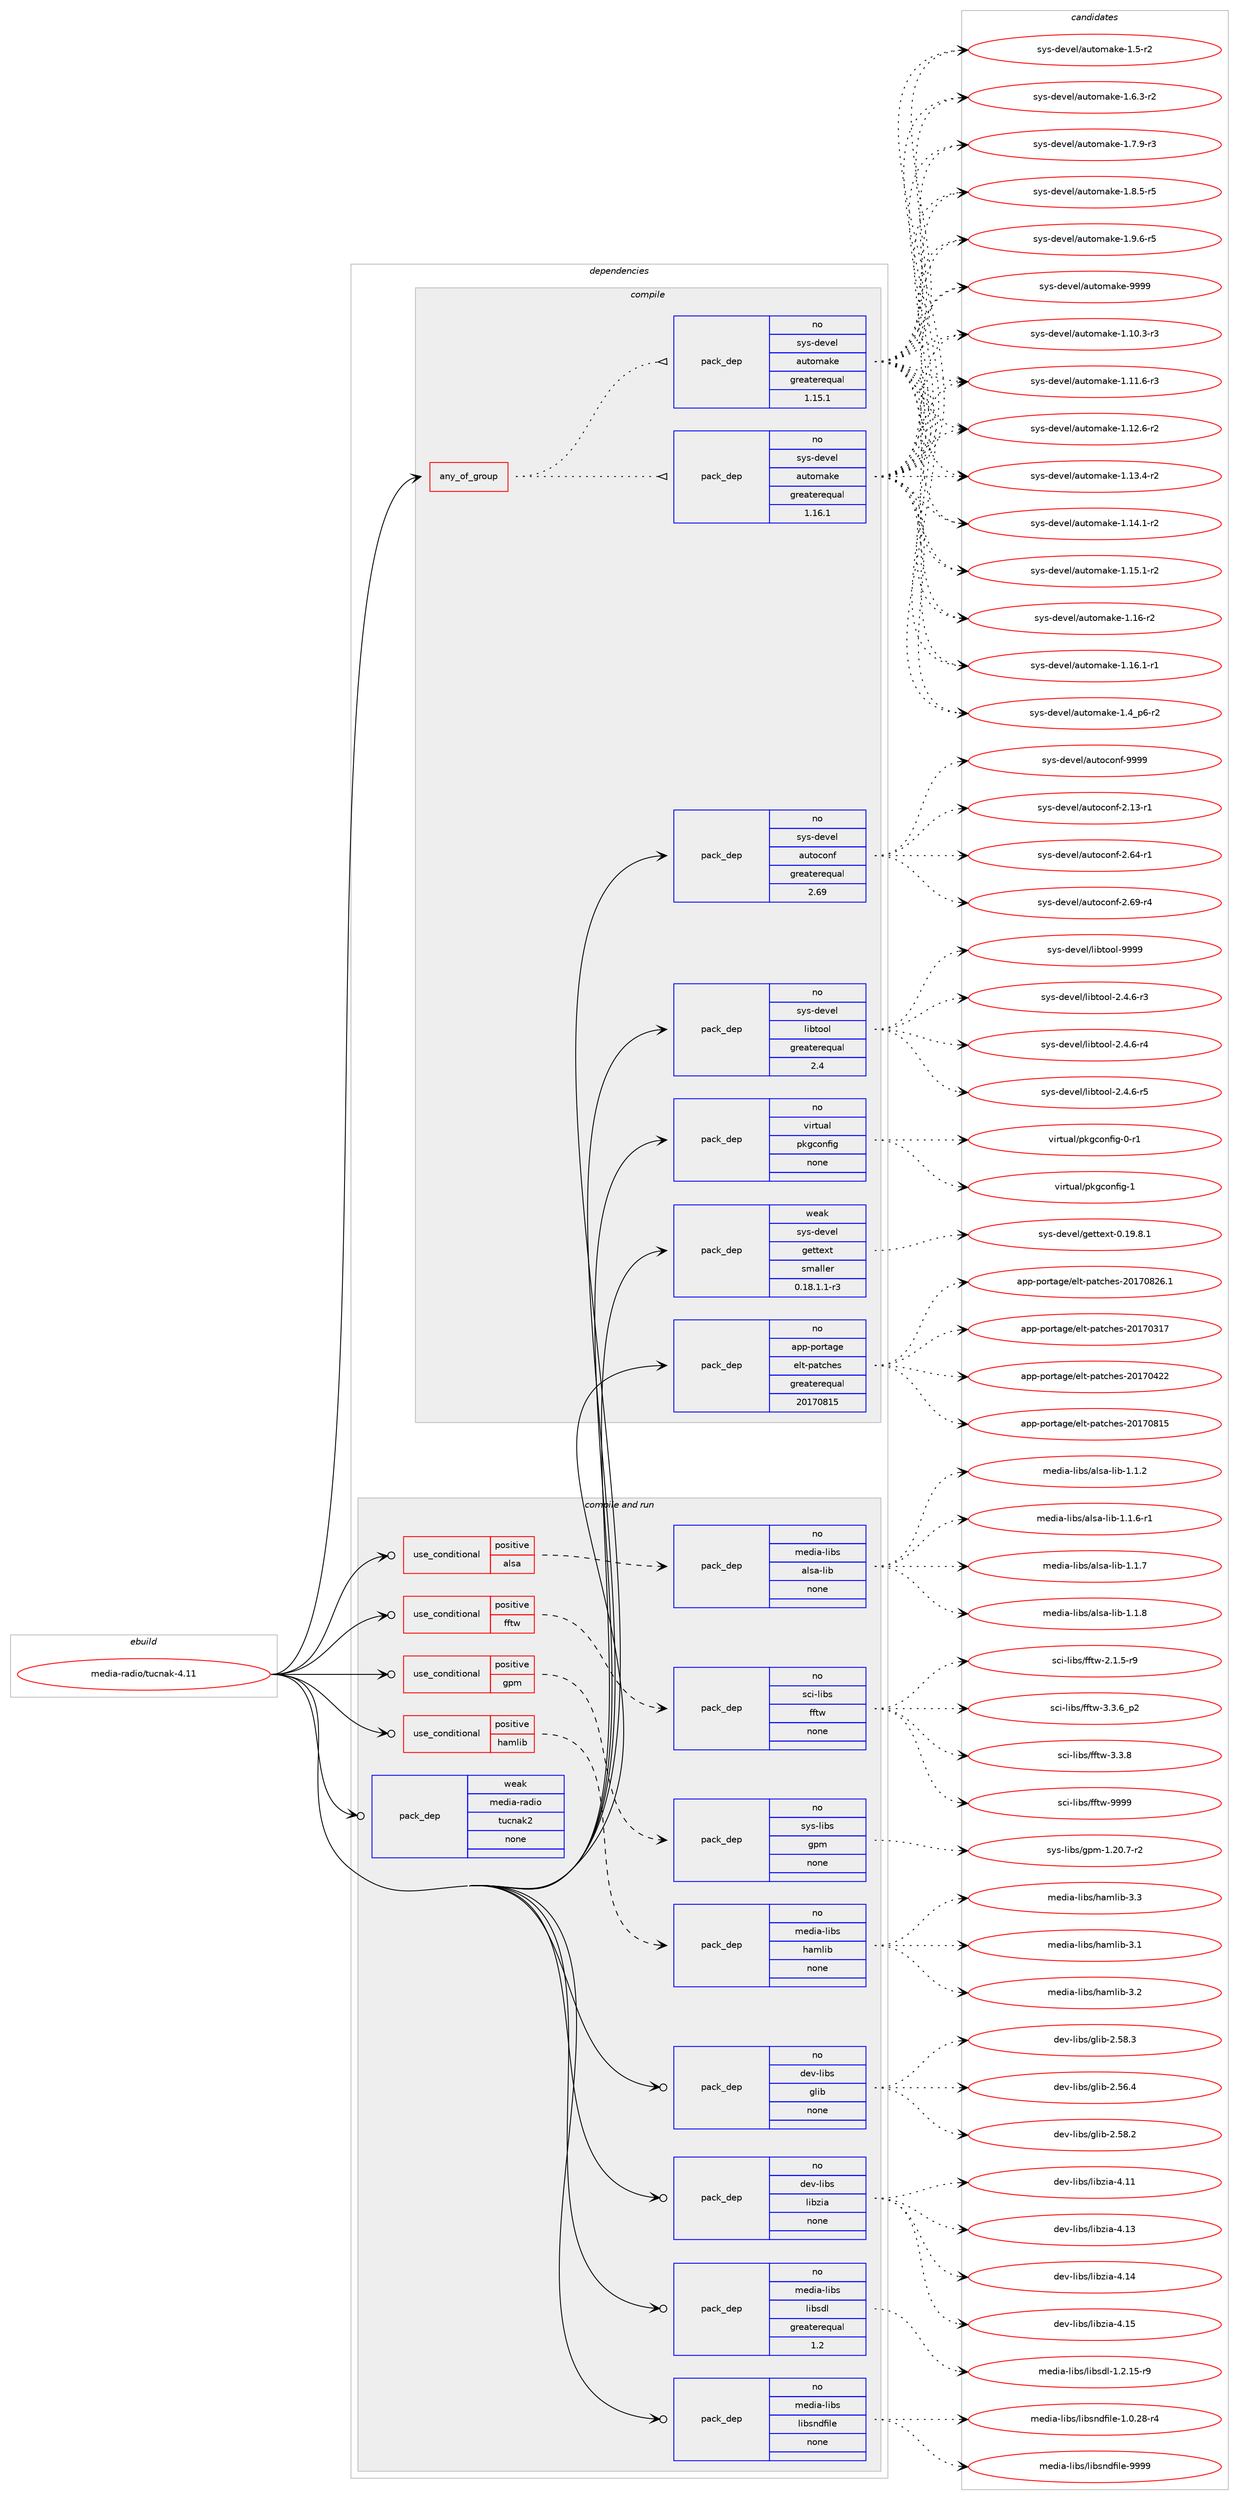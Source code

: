 digraph prolog {

# *************
# Graph options
# *************

newrank=true;
concentrate=true;
compound=true;
graph [rankdir=LR,fontname=Helvetica,fontsize=10,ranksep=1.5];#, ranksep=2.5, nodesep=0.2];
edge  [arrowhead=vee];
node  [fontname=Helvetica,fontsize=10];

# **********
# The ebuild
# **********

subgraph cluster_leftcol {
color=gray;
rank=same;
label=<<i>ebuild</i>>;
id [label="media-radio/tucnak-4.11", color=red, width=4, href="../media-radio/tucnak-4.11.svg"];
}

# ****************
# The dependencies
# ****************

subgraph cluster_midcol {
color=gray;
label=<<i>dependencies</i>>;
subgraph cluster_compile {
fillcolor="#eeeeee";
style=filled;
label=<<i>compile</i>>;
subgraph any25403 {
dependency1623610 [label=<<TABLE BORDER="0" CELLBORDER="1" CELLSPACING="0" CELLPADDING="4"><TR><TD CELLPADDING="10">any_of_group</TD></TR></TABLE>>, shape=none, color=red];subgraph pack1160815 {
dependency1623611 [label=<<TABLE BORDER="0" CELLBORDER="1" CELLSPACING="0" CELLPADDING="4" WIDTH="220"><TR><TD ROWSPAN="6" CELLPADDING="30">pack_dep</TD></TR><TR><TD WIDTH="110">no</TD></TR><TR><TD>sys-devel</TD></TR><TR><TD>automake</TD></TR><TR><TD>greaterequal</TD></TR><TR><TD>1.16.1</TD></TR></TABLE>>, shape=none, color=blue];
}
dependency1623610:e -> dependency1623611:w [weight=20,style="dotted",arrowhead="oinv"];
subgraph pack1160816 {
dependency1623612 [label=<<TABLE BORDER="0" CELLBORDER="1" CELLSPACING="0" CELLPADDING="4" WIDTH="220"><TR><TD ROWSPAN="6" CELLPADDING="30">pack_dep</TD></TR><TR><TD WIDTH="110">no</TD></TR><TR><TD>sys-devel</TD></TR><TR><TD>automake</TD></TR><TR><TD>greaterequal</TD></TR><TR><TD>1.15.1</TD></TR></TABLE>>, shape=none, color=blue];
}
dependency1623610:e -> dependency1623612:w [weight=20,style="dotted",arrowhead="oinv"];
}
id:e -> dependency1623610:w [weight=20,style="solid",arrowhead="vee"];
subgraph pack1160817 {
dependency1623613 [label=<<TABLE BORDER="0" CELLBORDER="1" CELLSPACING="0" CELLPADDING="4" WIDTH="220"><TR><TD ROWSPAN="6" CELLPADDING="30">pack_dep</TD></TR><TR><TD WIDTH="110">no</TD></TR><TR><TD>app-portage</TD></TR><TR><TD>elt-patches</TD></TR><TR><TD>greaterequal</TD></TR><TR><TD>20170815</TD></TR></TABLE>>, shape=none, color=blue];
}
id:e -> dependency1623613:w [weight=20,style="solid",arrowhead="vee"];
subgraph pack1160818 {
dependency1623614 [label=<<TABLE BORDER="0" CELLBORDER="1" CELLSPACING="0" CELLPADDING="4" WIDTH="220"><TR><TD ROWSPAN="6" CELLPADDING="30">pack_dep</TD></TR><TR><TD WIDTH="110">no</TD></TR><TR><TD>sys-devel</TD></TR><TR><TD>autoconf</TD></TR><TR><TD>greaterequal</TD></TR><TR><TD>2.69</TD></TR></TABLE>>, shape=none, color=blue];
}
id:e -> dependency1623614:w [weight=20,style="solid",arrowhead="vee"];
subgraph pack1160819 {
dependency1623615 [label=<<TABLE BORDER="0" CELLBORDER="1" CELLSPACING="0" CELLPADDING="4" WIDTH="220"><TR><TD ROWSPAN="6" CELLPADDING="30">pack_dep</TD></TR><TR><TD WIDTH="110">no</TD></TR><TR><TD>sys-devel</TD></TR><TR><TD>libtool</TD></TR><TR><TD>greaterequal</TD></TR><TR><TD>2.4</TD></TR></TABLE>>, shape=none, color=blue];
}
id:e -> dependency1623615:w [weight=20,style="solid",arrowhead="vee"];
subgraph pack1160820 {
dependency1623616 [label=<<TABLE BORDER="0" CELLBORDER="1" CELLSPACING="0" CELLPADDING="4" WIDTH="220"><TR><TD ROWSPAN="6" CELLPADDING="30">pack_dep</TD></TR><TR><TD WIDTH="110">no</TD></TR><TR><TD>virtual</TD></TR><TR><TD>pkgconfig</TD></TR><TR><TD>none</TD></TR><TR><TD></TD></TR></TABLE>>, shape=none, color=blue];
}
id:e -> dependency1623616:w [weight=20,style="solid",arrowhead="vee"];
subgraph pack1160821 {
dependency1623617 [label=<<TABLE BORDER="0" CELLBORDER="1" CELLSPACING="0" CELLPADDING="4" WIDTH="220"><TR><TD ROWSPAN="6" CELLPADDING="30">pack_dep</TD></TR><TR><TD WIDTH="110">weak</TD></TR><TR><TD>sys-devel</TD></TR><TR><TD>gettext</TD></TR><TR><TD>smaller</TD></TR><TR><TD>0.18.1.1-r3</TD></TR></TABLE>>, shape=none, color=blue];
}
id:e -> dependency1623617:w [weight=20,style="solid",arrowhead="vee"];
}
subgraph cluster_compileandrun {
fillcolor="#eeeeee";
style=filled;
label=<<i>compile and run</i>>;
subgraph cond436622 {
dependency1623618 [label=<<TABLE BORDER="0" CELLBORDER="1" CELLSPACING="0" CELLPADDING="4"><TR><TD ROWSPAN="3" CELLPADDING="10">use_conditional</TD></TR><TR><TD>positive</TD></TR><TR><TD>alsa</TD></TR></TABLE>>, shape=none, color=red];
subgraph pack1160822 {
dependency1623619 [label=<<TABLE BORDER="0" CELLBORDER="1" CELLSPACING="0" CELLPADDING="4" WIDTH="220"><TR><TD ROWSPAN="6" CELLPADDING="30">pack_dep</TD></TR><TR><TD WIDTH="110">no</TD></TR><TR><TD>media-libs</TD></TR><TR><TD>alsa-lib</TD></TR><TR><TD>none</TD></TR><TR><TD></TD></TR></TABLE>>, shape=none, color=blue];
}
dependency1623618:e -> dependency1623619:w [weight=20,style="dashed",arrowhead="vee"];
}
id:e -> dependency1623618:w [weight=20,style="solid",arrowhead="odotvee"];
subgraph cond436623 {
dependency1623620 [label=<<TABLE BORDER="0" CELLBORDER="1" CELLSPACING="0" CELLPADDING="4"><TR><TD ROWSPAN="3" CELLPADDING="10">use_conditional</TD></TR><TR><TD>positive</TD></TR><TR><TD>fftw</TD></TR></TABLE>>, shape=none, color=red];
subgraph pack1160823 {
dependency1623621 [label=<<TABLE BORDER="0" CELLBORDER="1" CELLSPACING="0" CELLPADDING="4" WIDTH="220"><TR><TD ROWSPAN="6" CELLPADDING="30">pack_dep</TD></TR><TR><TD WIDTH="110">no</TD></TR><TR><TD>sci-libs</TD></TR><TR><TD>fftw</TD></TR><TR><TD>none</TD></TR><TR><TD></TD></TR></TABLE>>, shape=none, color=blue];
}
dependency1623620:e -> dependency1623621:w [weight=20,style="dashed",arrowhead="vee"];
}
id:e -> dependency1623620:w [weight=20,style="solid",arrowhead="odotvee"];
subgraph cond436624 {
dependency1623622 [label=<<TABLE BORDER="0" CELLBORDER="1" CELLSPACING="0" CELLPADDING="4"><TR><TD ROWSPAN="3" CELLPADDING="10">use_conditional</TD></TR><TR><TD>positive</TD></TR><TR><TD>gpm</TD></TR></TABLE>>, shape=none, color=red];
subgraph pack1160824 {
dependency1623623 [label=<<TABLE BORDER="0" CELLBORDER="1" CELLSPACING="0" CELLPADDING="4" WIDTH="220"><TR><TD ROWSPAN="6" CELLPADDING="30">pack_dep</TD></TR><TR><TD WIDTH="110">no</TD></TR><TR><TD>sys-libs</TD></TR><TR><TD>gpm</TD></TR><TR><TD>none</TD></TR><TR><TD></TD></TR></TABLE>>, shape=none, color=blue];
}
dependency1623622:e -> dependency1623623:w [weight=20,style="dashed",arrowhead="vee"];
}
id:e -> dependency1623622:w [weight=20,style="solid",arrowhead="odotvee"];
subgraph cond436625 {
dependency1623624 [label=<<TABLE BORDER="0" CELLBORDER="1" CELLSPACING="0" CELLPADDING="4"><TR><TD ROWSPAN="3" CELLPADDING="10">use_conditional</TD></TR><TR><TD>positive</TD></TR><TR><TD>hamlib</TD></TR></TABLE>>, shape=none, color=red];
subgraph pack1160825 {
dependency1623625 [label=<<TABLE BORDER="0" CELLBORDER="1" CELLSPACING="0" CELLPADDING="4" WIDTH="220"><TR><TD ROWSPAN="6" CELLPADDING="30">pack_dep</TD></TR><TR><TD WIDTH="110">no</TD></TR><TR><TD>media-libs</TD></TR><TR><TD>hamlib</TD></TR><TR><TD>none</TD></TR><TR><TD></TD></TR></TABLE>>, shape=none, color=blue];
}
dependency1623624:e -> dependency1623625:w [weight=20,style="dashed",arrowhead="vee"];
}
id:e -> dependency1623624:w [weight=20,style="solid",arrowhead="odotvee"];
subgraph pack1160826 {
dependency1623626 [label=<<TABLE BORDER="0" CELLBORDER="1" CELLSPACING="0" CELLPADDING="4" WIDTH="220"><TR><TD ROWSPAN="6" CELLPADDING="30">pack_dep</TD></TR><TR><TD WIDTH="110">no</TD></TR><TR><TD>dev-libs</TD></TR><TR><TD>glib</TD></TR><TR><TD>none</TD></TR><TR><TD></TD></TR></TABLE>>, shape=none, color=blue];
}
id:e -> dependency1623626:w [weight=20,style="solid",arrowhead="odotvee"];
subgraph pack1160827 {
dependency1623627 [label=<<TABLE BORDER="0" CELLBORDER="1" CELLSPACING="0" CELLPADDING="4" WIDTH="220"><TR><TD ROWSPAN="6" CELLPADDING="30">pack_dep</TD></TR><TR><TD WIDTH="110">no</TD></TR><TR><TD>dev-libs</TD></TR><TR><TD>libzia</TD></TR><TR><TD>none</TD></TR><TR><TD></TD></TR></TABLE>>, shape=none, color=blue];
}
id:e -> dependency1623627:w [weight=20,style="solid",arrowhead="odotvee"];
subgraph pack1160828 {
dependency1623628 [label=<<TABLE BORDER="0" CELLBORDER="1" CELLSPACING="0" CELLPADDING="4" WIDTH="220"><TR><TD ROWSPAN="6" CELLPADDING="30">pack_dep</TD></TR><TR><TD WIDTH="110">no</TD></TR><TR><TD>media-libs</TD></TR><TR><TD>libsdl</TD></TR><TR><TD>greaterequal</TD></TR><TR><TD>1.2</TD></TR></TABLE>>, shape=none, color=blue];
}
id:e -> dependency1623628:w [weight=20,style="solid",arrowhead="odotvee"];
subgraph pack1160829 {
dependency1623629 [label=<<TABLE BORDER="0" CELLBORDER="1" CELLSPACING="0" CELLPADDING="4" WIDTH="220"><TR><TD ROWSPAN="6" CELLPADDING="30">pack_dep</TD></TR><TR><TD WIDTH="110">no</TD></TR><TR><TD>media-libs</TD></TR><TR><TD>libsndfile</TD></TR><TR><TD>none</TD></TR><TR><TD></TD></TR></TABLE>>, shape=none, color=blue];
}
id:e -> dependency1623629:w [weight=20,style="solid",arrowhead="odotvee"];
subgraph pack1160830 {
dependency1623630 [label=<<TABLE BORDER="0" CELLBORDER="1" CELLSPACING="0" CELLPADDING="4" WIDTH="220"><TR><TD ROWSPAN="6" CELLPADDING="30">pack_dep</TD></TR><TR><TD WIDTH="110">weak</TD></TR><TR><TD>media-radio</TD></TR><TR><TD>tucnak2</TD></TR><TR><TD>none</TD></TR><TR><TD></TD></TR></TABLE>>, shape=none, color=blue];
}
id:e -> dependency1623630:w [weight=20,style="solid",arrowhead="odotvee"];
}
subgraph cluster_run {
fillcolor="#eeeeee";
style=filled;
label=<<i>run</i>>;
}
}

# **************
# The candidates
# **************

subgraph cluster_choices {
rank=same;
color=gray;
label=<<i>candidates</i>>;

subgraph choice1160815 {
color=black;
nodesep=1;
choice11512111545100101118101108479711711611110997107101454946494846514511451 [label="sys-devel/automake-1.10.3-r3", color=red, width=4,href="../sys-devel/automake-1.10.3-r3.svg"];
choice11512111545100101118101108479711711611110997107101454946494946544511451 [label="sys-devel/automake-1.11.6-r3", color=red, width=4,href="../sys-devel/automake-1.11.6-r3.svg"];
choice11512111545100101118101108479711711611110997107101454946495046544511450 [label="sys-devel/automake-1.12.6-r2", color=red, width=4,href="../sys-devel/automake-1.12.6-r2.svg"];
choice11512111545100101118101108479711711611110997107101454946495146524511450 [label="sys-devel/automake-1.13.4-r2", color=red, width=4,href="../sys-devel/automake-1.13.4-r2.svg"];
choice11512111545100101118101108479711711611110997107101454946495246494511450 [label="sys-devel/automake-1.14.1-r2", color=red, width=4,href="../sys-devel/automake-1.14.1-r2.svg"];
choice11512111545100101118101108479711711611110997107101454946495346494511450 [label="sys-devel/automake-1.15.1-r2", color=red, width=4,href="../sys-devel/automake-1.15.1-r2.svg"];
choice1151211154510010111810110847971171161111099710710145494649544511450 [label="sys-devel/automake-1.16-r2", color=red, width=4,href="../sys-devel/automake-1.16-r2.svg"];
choice11512111545100101118101108479711711611110997107101454946495446494511449 [label="sys-devel/automake-1.16.1-r1", color=red, width=4,href="../sys-devel/automake-1.16.1-r1.svg"];
choice115121115451001011181011084797117116111109971071014549465295112544511450 [label="sys-devel/automake-1.4_p6-r2", color=red, width=4,href="../sys-devel/automake-1.4_p6-r2.svg"];
choice11512111545100101118101108479711711611110997107101454946534511450 [label="sys-devel/automake-1.5-r2", color=red, width=4,href="../sys-devel/automake-1.5-r2.svg"];
choice115121115451001011181011084797117116111109971071014549465446514511450 [label="sys-devel/automake-1.6.3-r2", color=red, width=4,href="../sys-devel/automake-1.6.3-r2.svg"];
choice115121115451001011181011084797117116111109971071014549465546574511451 [label="sys-devel/automake-1.7.9-r3", color=red, width=4,href="../sys-devel/automake-1.7.9-r3.svg"];
choice115121115451001011181011084797117116111109971071014549465646534511453 [label="sys-devel/automake-1.8.5-r5", color=red, width=4,href="../sys-devel/automake-1.8.5-r5.svg"];
choice115121115451001011181011084797117116111109971071014549465746544511453 [label="sys-devel/automake-1.9.6-r5", color=red, width=4,href="../sys-devel/automake-1.9.6-r5.svg"];
choice115121115451001011181011084797117116111109971071014557575757 [label="sys-devel/automake-9999", color=red, width=4,href="../sys-devel/automake-9999.svg"];
dependency1623611:e -> choice11512111545100101118101108479711711611110997107101454946494846514511451:w [style=dotted,weight="100"];
dependency1623611:e -> choice11512111545100101118101108479711711611110997107101454946494946544511451:w [style=dotted,weight="100"];
dependency1623611:e -> choice11512111545100101118101108479711711611110997107101454946495046544511450:w [style=dotted,weight="100"];
dependency1623611:e -> choice11512111545100101118101108479711711611110997107101454946495146524511450:w [style=dotted,weight="100"];
dependency1623611:e -> choice11512111545100101118101108479711711611110997107101454946495246494511450:w [style=dotted,weight="100"];
dependency1623611:e -> choice11512111545100101118101108479711711611110997107101454946495346494511450:w [style=dotted,weight="100"];
dependency1623611:e -> choice1151211154510010111810110847971171161111099710710145494649544511450:w [style=dotted,weight="100"];
dependency1623611:e -> choice11512111545100101118101108479711711611110997107101454946495446494511449:w [style=dotted,weight="100"];
dependency1623611:e -> choice115121115451001011181011084797117116111109971071014549465295112544511450:w [style=dotted,weight="100"];
dependency1623611:e -> choice11512111545100101118101108479711711611110997107101454946534511450:w [style=dotted,weight="100"];
dependency1623611:e -> choice115121115451001011181011084797117116111109971071014549465446514511450:w [style=dotted,weight="100"];
dependency1623611:e -> choice115121115451001011181011084797117116111109971071014549465546574511451:w [style=dotted,weight="100"];
dependency1623611:e -> choice115121115451001011181011084797117116111109971071014549465646534511453:w [style=dotted,weight="100"];
dependency1623611:e -> choice115121115451001011181011084797117116111109971071014549465746544511453:w [style=dotted,weight="100"];
dependency1623611:e -> choice115121115451001011181011084797117116111109971071014557575757:w [style=dotted,weight="100"];
}
subgraph choice1160816 {
color=black;
nodesep=1;
choice11512111545100101118101108479711711611110997107101454946494846514511451 [label="sys-devel/automake-1.10.3-r3", color=red, width=4,href="../sys-devel/automake-1.10.3-r3.svg"];
choice11512111545100101118101108479711711611110997107101454946494946544511451 [label="sys-devel/automake-1.11.6-r3", color=red, width=4,href="../sys-devel/automake-1.11.6-r3.svg"];
choice11512111545100101118101108479711711611110997107101454946495046544511450 [label="sys-devel/automake-1.12.6-r2", color=red, width=4,href="../sys-devel/automake-1.12.6-r2.svg"];
choice11512111545100101118101108479711711611110997107101454946495146524511450 [label="sys-devel/automake-1.13.4-r2", color=red, width=4,href="../sys-devel/automake-1.13.4-r2.svg"];
choice11512111545100101118101108479711711611110997107101454946495246494511450 [label="sys-devel/automake-1.14.1-r2", color=red, width=4,href="../sys-devel/automake-1.14.1-r2.svg"];
choice11512111545100101118101108479711711611110997107101454946495346494511450 [label="sys-devel/automake-1.15.1-r2", color=red, width=4,href="../sys-devel/automake-1.15.1-r2.svg"];
choice1151211154510010111810110847971171161111099710710145494649544511450 [label="sys-devel/automake-1.16-r2", color=red, width=4,href="../sys-devel/automake-1.16-r2.svg"];
choice11512111545100101118101108479711711611110997107101454946495446494511449 [label="sys-devel/automake-1.16.1-r1", color=red, width=4,href="../sys-devel/automake-1.16.1-r1.svg"];
choice115121115451001011181011084797117116111109971071014549465295112544511450 [label="sys-devel/automake-1.4_p6-r2", color=red, width=4,href="../sys-devel/automake-1.4_p6-r2.svg"];
choice11512111545100101118101108479711711611110997107101454946534511450 [label="sys-devel/automake-1.5-r2", color=red, width=4,href="../sys-devel/automake-1.5-r2.svg"];
choice115121115451001011181011084797117116111109971071014549465446514511450 [label="sys-devel/automake-1.6.3-r2", color=red, width=4,href="../sys-devel/automake-1.6.3-r2.svg"];
choice115121115451001011181011084797117116111109971071014549465546574511451 [label="sys-devel/automake-1.7.9-r3", color=red, width=4,href="../sys-devel/automake-1.7.9-r3.svg"];
choice115121115451001011181011084797117116111109971071014549465646534511453 [label="sys-devel/automake-1.8.5-r5", color=red, width=4,href="../sys-devel/automake-1.8.5-r5.svg"];
choice115121115451001011181011084797117116111109971071014549465746544511453 [label="sys-devel/automake-1.9.6-r5", color=red, width=4,href="../sys-devel/automake-1.9.6-r5.svg"];
choice115121115451001011181011084797117116111109971071014557575757 [label="sys-devel/automake-9999", color=red, width=4,href="../sys-devel/automake-9999.svg"];
dependency1623612:e -> choice11512111545100101118101108479711711611110997107101454946494846514511451:w [style=dotted,weight="100"];
dependency1623612:e -> choice11512111545100101118101108479711711611110997107101454946494946544511451:w [style=dotted,weight="100"];
dependency1623612:e -> choice11512111545100101118101108479711711611110997107101454946495046544511450:w [style=dotted,weight="100"];
dependency1623612:e -> choice11512111545100101118101108479711711611110997107101454946495146524511450:w [style=dotted,weight="100"];
dependency1623612:e -> choice11512111545100101118101108479711711611110997107101454946495246494511450:w [style=dotted,weight="100"];
dependency1623612:e -> choice11512111545100101118101108479711711611110997107101454946495346494511450:w [style=dotted,weight="100"];
dependency1623612:e -> choice1151211154510010111810110847971171161111099710710145494649544511450:w [style=dotted,weight="100"];
dependency1623612:e -> choice11512111545100101118101108479711711611110997107101454946495446494511449:w [style=dotted,weight="100"];
dependency1623612:e -> choice115121115451001011181011084797117116111109971071014549465295112544511450:w [style=dotted,weight="100"];
dependency1623612:e -> choice11512111545100101118101108479711711611110997107101454946534511450:w [style=dotted,weight="100"];
dependency1623612:e -> choice115121115451001011181011084797117116111109971071014549465446514511450:w [style=dotted,weight="100"];
dependency1623612:e -> choice115121115451001011181011084797117116111109971071014549465546574511451:w [style=dotted,weight="100"];
dependency1623612:e -> choice115121115451001011181011084797117116111109971071014549465646534511453:w [style=dotted,weight="100"];
dependency1623612:e -> choice115121115451001011181011084797117116111109971071014549465746544511453:w [style=dotted,weight="100"];
dependency1623612:e -> choice115121115451001011181011084797117116111109971071014557575757:w [style=dotted,weight="100"];
}
subgraph choice1160817 {
color=black;
nodesep=1;
choice97112112451121111141169710310147101108116451129711699104101115455048495548514955 [label="app-portage/elt-patches-20170317", color=red, width=4,href="../app-portage/elt-patches-20170317.svg"];
choice97112112451121111141169710310147101108116451129711699104101115455048495548525050 [label="app-portage/elt-patches-20170422", color=red, width=4,href="../app-portage/elt-patches-20170422.svg"];
choice97112112451121111141169710310147101108116451129711699104101115455048495548564953 [label="app-portage/elt-patches-20170815", color=red, width=4,href="../app-portage/elt-patches-20170815.svg"];
choice971121124511211111411697103101471011081164511297116991041011154550484955485650544649 [label="app-portage/elt-patches-20170826.1", color=red, width=4,href="../app-portage/elt-patches-20170826.1.svg"];
dependency1623613:e -> choice97112112451121111141169710310147101108116451129711699104101115455048495548514955:w [style=dotted,weight="100"];
dependency1623613:e -> choice97112112451121111141169710310147101108116451129711699104101115455048495548525050:w [style=dotted,weight="100"];
dependency1623613:e -> choice97112112451121111141169710310147101108116451129711699104101115455048495548564953:w [style=dotted,weight="100"];
dependency1623613:e -> choice971121124511211111411697103101471011081164511297116991041011154550484955485650544649:w [style=dotted,weight="100"];
}
subgraph choice1160818 {
color=black;
nodesep=1;
choice1151211154510010111810110847971171161119911111010245504649514511449 [label="sys-devel/autoconf-2.13-r1", color=red, width=4,href="../sys-devel/autoconf-2.13-r1.svg"];
choice1151211154510010111810110847971171161119911111010245504654524511449 [label="sys-devel/autoconf-2.64-r1", color=red, width=4,href="../sys-devel/autoconf-2.64-r1.svg"];
choice1151211154510010111810110847971171161119911111010245504654574511452 [label="sys-devel/autoconf-2.69-r4", color=red, width=4,href="../sys-devel/autoconf-2.69-r4.svg"];
choice115121115451001011181011084797117116111991111101024557575757 [label="sys-devel/autoconf-9999", color=red, width=4,href="../sys-devel/autoconf-9999.svg"];
dependency1623614:e -> choice1151211154510010111810110847971171161119911111010245504649514511449:w [style=dotted,weight="100"];
dependency1623614:e -> choice1151211154510010111810110847971171161119911111010245504654524511449:w [style=dotted,weight="100"];
dependency1623614:e -> choice1151211154510010111810110847971171161119911111010245504654574511452:w [style=dotted,weight="100"];
dependency1623614:e -> choice115121115451001011181011084797117116111991111101024557575757:w [style=dotted,weight="100"];
}
subgraph choice1160819 {
color=black;
nodesep=1;
choice1151211154510010111810110847108105981161111111084550465246544511451 [label="sys-devel/libtool-2.4.6-r3", color=red, width=4,href="../sys-devel/libtool-2.4.6-r3.svg"];
choice1151211154510010111810110847108105981161111111084550465246544511452 [label="sys-devel/libtool-2.4.6-r4", color=red, width=4,href="../sys-devel/libtool-2.4.6-r4.svg"];
choice1151211154510010111810110847108105981161111111084550465246544511453 [label="sys-devel/libtool-2.4.6-r5", color=red, width=4,href="../sys-devel/libtool-2.4.6-r5.svg"];
choice1151211154510010111810110847108105981161111111084557575757 [label="sys-devel/libtool-9999", color=red, width=4,href="../sys-devel/libtool-9999.svg"];
dependency1623615:e -> choice1151211154510010111810110847108105981161111111084550465246544511451:w [style=dotted,weight="100"];
dependency1623615:e -> choice1151211154510010111810110847108105981161111111084550465246544511452:w [style=dotted,weight="100"];
dependency1623615:e -> choice1151211154510010111810110847108105981161111111084550465246544511453:w [style=dotted,weight="100"];
dependency1623615:e -> choice1151211154510010111810110847108105981161111111084557575757:w [style=dotted,weight="100"];
}
subgraph choice1160820 {
color=black;
nodesep=1;
choice11810511411611797108471121071039911111010210510345484511449 [label="virtual/pkgconfig-0-r1", color=red, width=4,href="../virtual/pkgconfig-0-r1.svg"];
choice1181051141161179710847112107103991111101021051034549 [label="virtual/pkgconfig-1", color=red, width=4,href="../virtual/pkgconfig-1.svg"];
dependency1623616:e -> choice11810511411611797108471121071039911111010210510345484511449:w [style=dotted,weight="100"];
dependency1623616:e -> choice1181051141161179710847112107103991111101021051034549:w [style=dotted,weight="100"];
}
subgraph choice1160821 {
color=black;
nodesep=1;
choice1151211154510010111810110847103101116116101120116454846495746564649 [label="sys-devel/gettext-0.19.8.1", color=red, width=4,href="../sys-devel/gettext-0.19.8.1.svg"];
dependency1623617:e -> choice1151211154510010111810110847103101116116101120116454846495746564649:w [style=dotted,weight="100"];
}
subgraph choice1160822 {
color=black;
nodesep=1;
choice1091011001059745108105981154797108115974510810598454946494650 [label="media-libs/alsa-lib-1.1.2", color=red, width=4,href="../media-libs/alsa-lib-1.1.2.svg"];
choice10910110010597451081059811547971081159745108105984549464946544511449 [label="media-libs/alsa-lib-1.1.6-r1", color=red, width=4,href="../media-libs/alsa-lib-1.1.6-r1.svg"];
choice1091011001059745108105981154797108115974510810598454946494655 [label="media-libs/alsa-lib-1.1.7", color=red, width=4,href="../media-libs/alsa-lib-1.1.7.svg"];
choice1091011001059745108105981154797108115974510810598454946494656 [label="media-libs/alsa-lib-1.1.8", color=red, width=4,href="../media-libs/alsa-lib-1.1.8.svg"];
dependency1623619:e -> choice1091011001059745108105981154797108115974510810598454946494650:w [style=dotted,weight="100"];
dependency1623619:e -> choice10910110010597451081059811547971081159745108105984549464946544511449:w [style=dotted,weight="100"];
dependency1623619:e -> choice1091011001059745108105981154797108115974510810598454946494655:w [style=dotted,weight="100"];
dependency1623619:e -> choice1091011001059745108105981154797108115974510810598454946494656:w [style=dotted,weight="100"];
}
subgraph choice1160823 {
color=black;
nodesep=1;
choice115991054510810598115471021021161194550464946534511457 [label="sci-libs/fftw-2.1.5-r9", color=red, width=4,href="../sci-libs/fftw-2.1.5-r9.svg"];
choice115991054510810598115471021021161194551465146549511250 [label="sci-libs/fftw-3.3.6_p2", color=red, width=4,href="../sci-libs/fftw-3.3.6_p2.svg"];
choice11599105451081059811547102102116119455146514656 [label="sci-libs/fftw-3.3.8", color=red, width=4,href="../sci-libs/fftw-3.3.8.svg"];
choice115991054510810598115471021021161194557575757 [label="sci-libs/fftw-9999", color=red, width=4,href="../sci-libs/fftw-9999.svg"];
dependency1623621:e -> choice115991054510810598115471021021161194550464946534511457:w [style=dotted,weight="100"];
dependency1623621:e -> choice115991054510810598115471021021161194551465146549511250:w [style=dotted,weight="100"];
dependency1623621:e -> choice11599105451081059811547102102116119455146514656:w [style=dotted,weight="100"];
dependency1623621:e -> choice115991054510810598115471021021161194557575757:w [style=dotted,weight="100"];
}
subgraph choice1160824 {
color=black;
nodesep=1;
choice115121115451081059811547103112109454946504846554511450 [label="sys-libs/gpm-1.20.7-r2", color=red, width=4,href="../sys-libs/gpm-1.20.7-r2.svg"];
dependency1623623:e -> choice115121115451081059811547103112109454946504846554511450:w [style=dotted,weight="100"];
}
subgraph choice1160825 {
color=black;
nodesep=1;
choice10910110010597451081059811547104971091081059845514649 [label="media-libs/hamlib-3.1", color=red, width=4,href="../media-libs/hamlib-3.1.svg"];
choice10910110010597451081059811547104971091081059845514650 [label="media-libs/hamlib-3.2", color=red, width=4,href="../media-libs/hamlib-3.2.svg"];
choice10910110010597451081059811547104971091081059845514651 [label="media-libs/hamlib-3.3", color=red, width=4,href="../media-libs/hamlib-3.3.svg"];
dependency1623625:e -> choice10910110010597451081059811547104971091081059845514649:w [style=dotted,weight="100"];
dependency1623625:e -> choice10910110010597451081059811547104971091081059845514650:w [style=dotted,weight="100"];
dependency1623625:e -> choice10910110010597451081059811547104971091081059845514651:w [style=dotted,weight="100"];
}
subgraph choice1160826 {
color=black;
nodesep=1;
choice1001011184510810598115471031081059845504653544652 [label="dev-libs/glib-2.56.4", color=red, width=4,href="../dev-libs/glib-2.56.4.svg"];
choice1001011184510810598115471031081059845504653564650 [label="dev-libs/glib-2.58.2", color=red, width=4,href="../dev-libs/glib-2.58.2.svg"];
choice1001011184510810598115471031081059845504653564651 [label="dev-libs/glib-2.58.3", color=red, width=4,href="../dev-libs/glib-2.58.3.svg"];
dependency1623626:e -> choice1001011184510810598115471031081059845504653544652:w [style=dotted,weight="100"];
dependency1623626:e -> choice1001011184510810598115471031081059845504653564650:w [style=dotted,weight="100"];
dependency1623626:e -> choice1001011184510810598115471031081059845504653564651:w [style=dotted,weight="100"];
}
subgraph choice1160827 {
color=black;
nodesep=1;
choice10010111845108105981154710810598122105974552464949 [label="dev-libs/libzia-4.11", color=red, width=4,href="../dev-libs/libzia-4.11.svg"];
choice10010111845108105981154710810598122105974552464951 [label="dev-libs/libzia-4.13", color=red, width=4,href="../dev-libs/libzia-4.13.svg"];
choice10010111845108105981154710810598122105974552464952 [label="dev-libs/libzia-4.14", color=red, width=4,href="../dev-libs/libzia-4.14.svg"];
choice10010111845108105981154710810598122105974552464953 [label="dev-libs/libzia-4.15", color=red, width=4,href="../dev-libs/libzia-4.15.svg"];
dependency1623627:e -> choice10010111845108105981154710810598122105974552464949:w [style=dotted,weight="100"];
dependency1623627:e -> choice10010111845108105981154710810598122105974552464951:w [style=dotted,weight="100"];
dependency1623627:e -> choice10010111845108105981154710810598122105974552464952:w [style=dotted,weight="100"];
dependency1623627:e -> choice10010111845108105981154710810598122105974552464953:w [style=dotted,weight="100"];
}
subgraph choice1160828 {
color=black;
nodesep=1;
choice1091011001059745108105981154710810598115100108454946504649534511457 [label="media-libs/libsdl-1.2.15-r9", color=red, width=4,href="../media-libs/libsdl-1.2.15-r9.svg"];
dependency1623628:e -> choice1091011001059745108105981154710810598115100108454946504649534511457:w [style=dotted,weight="100"];
}
subgraph choice1160829 {
color=black;
nodesep=1;
choice1091011001059745108105981154710810598115110100102105108101454946484650564511452 [label="media-libs/libsndfile-1.0.28-r4", color=red, width=4,href="../media-libs/libsndfile-1.0.28-r4.svg"];
choice10910110010597451081059811547108105981151101001021051081014557575757 [label="media-libs/libsndfile-9999", color=red, width=4,href="../media-libs/libsndfile-9999.svg"];
dependency1623629:e -> choice1091011001059745108105981154710810598115110100102105108101454946484650564511452:w [style=dotted,weight="100"];
dependency1623629:e -> choice10910110010597451081059811547108105981151101001021051081014557575757:w [style=dotted,weight="100"];
}
subgraph choice1160830 {
color=black;
nodesep=1;
}
}

}
